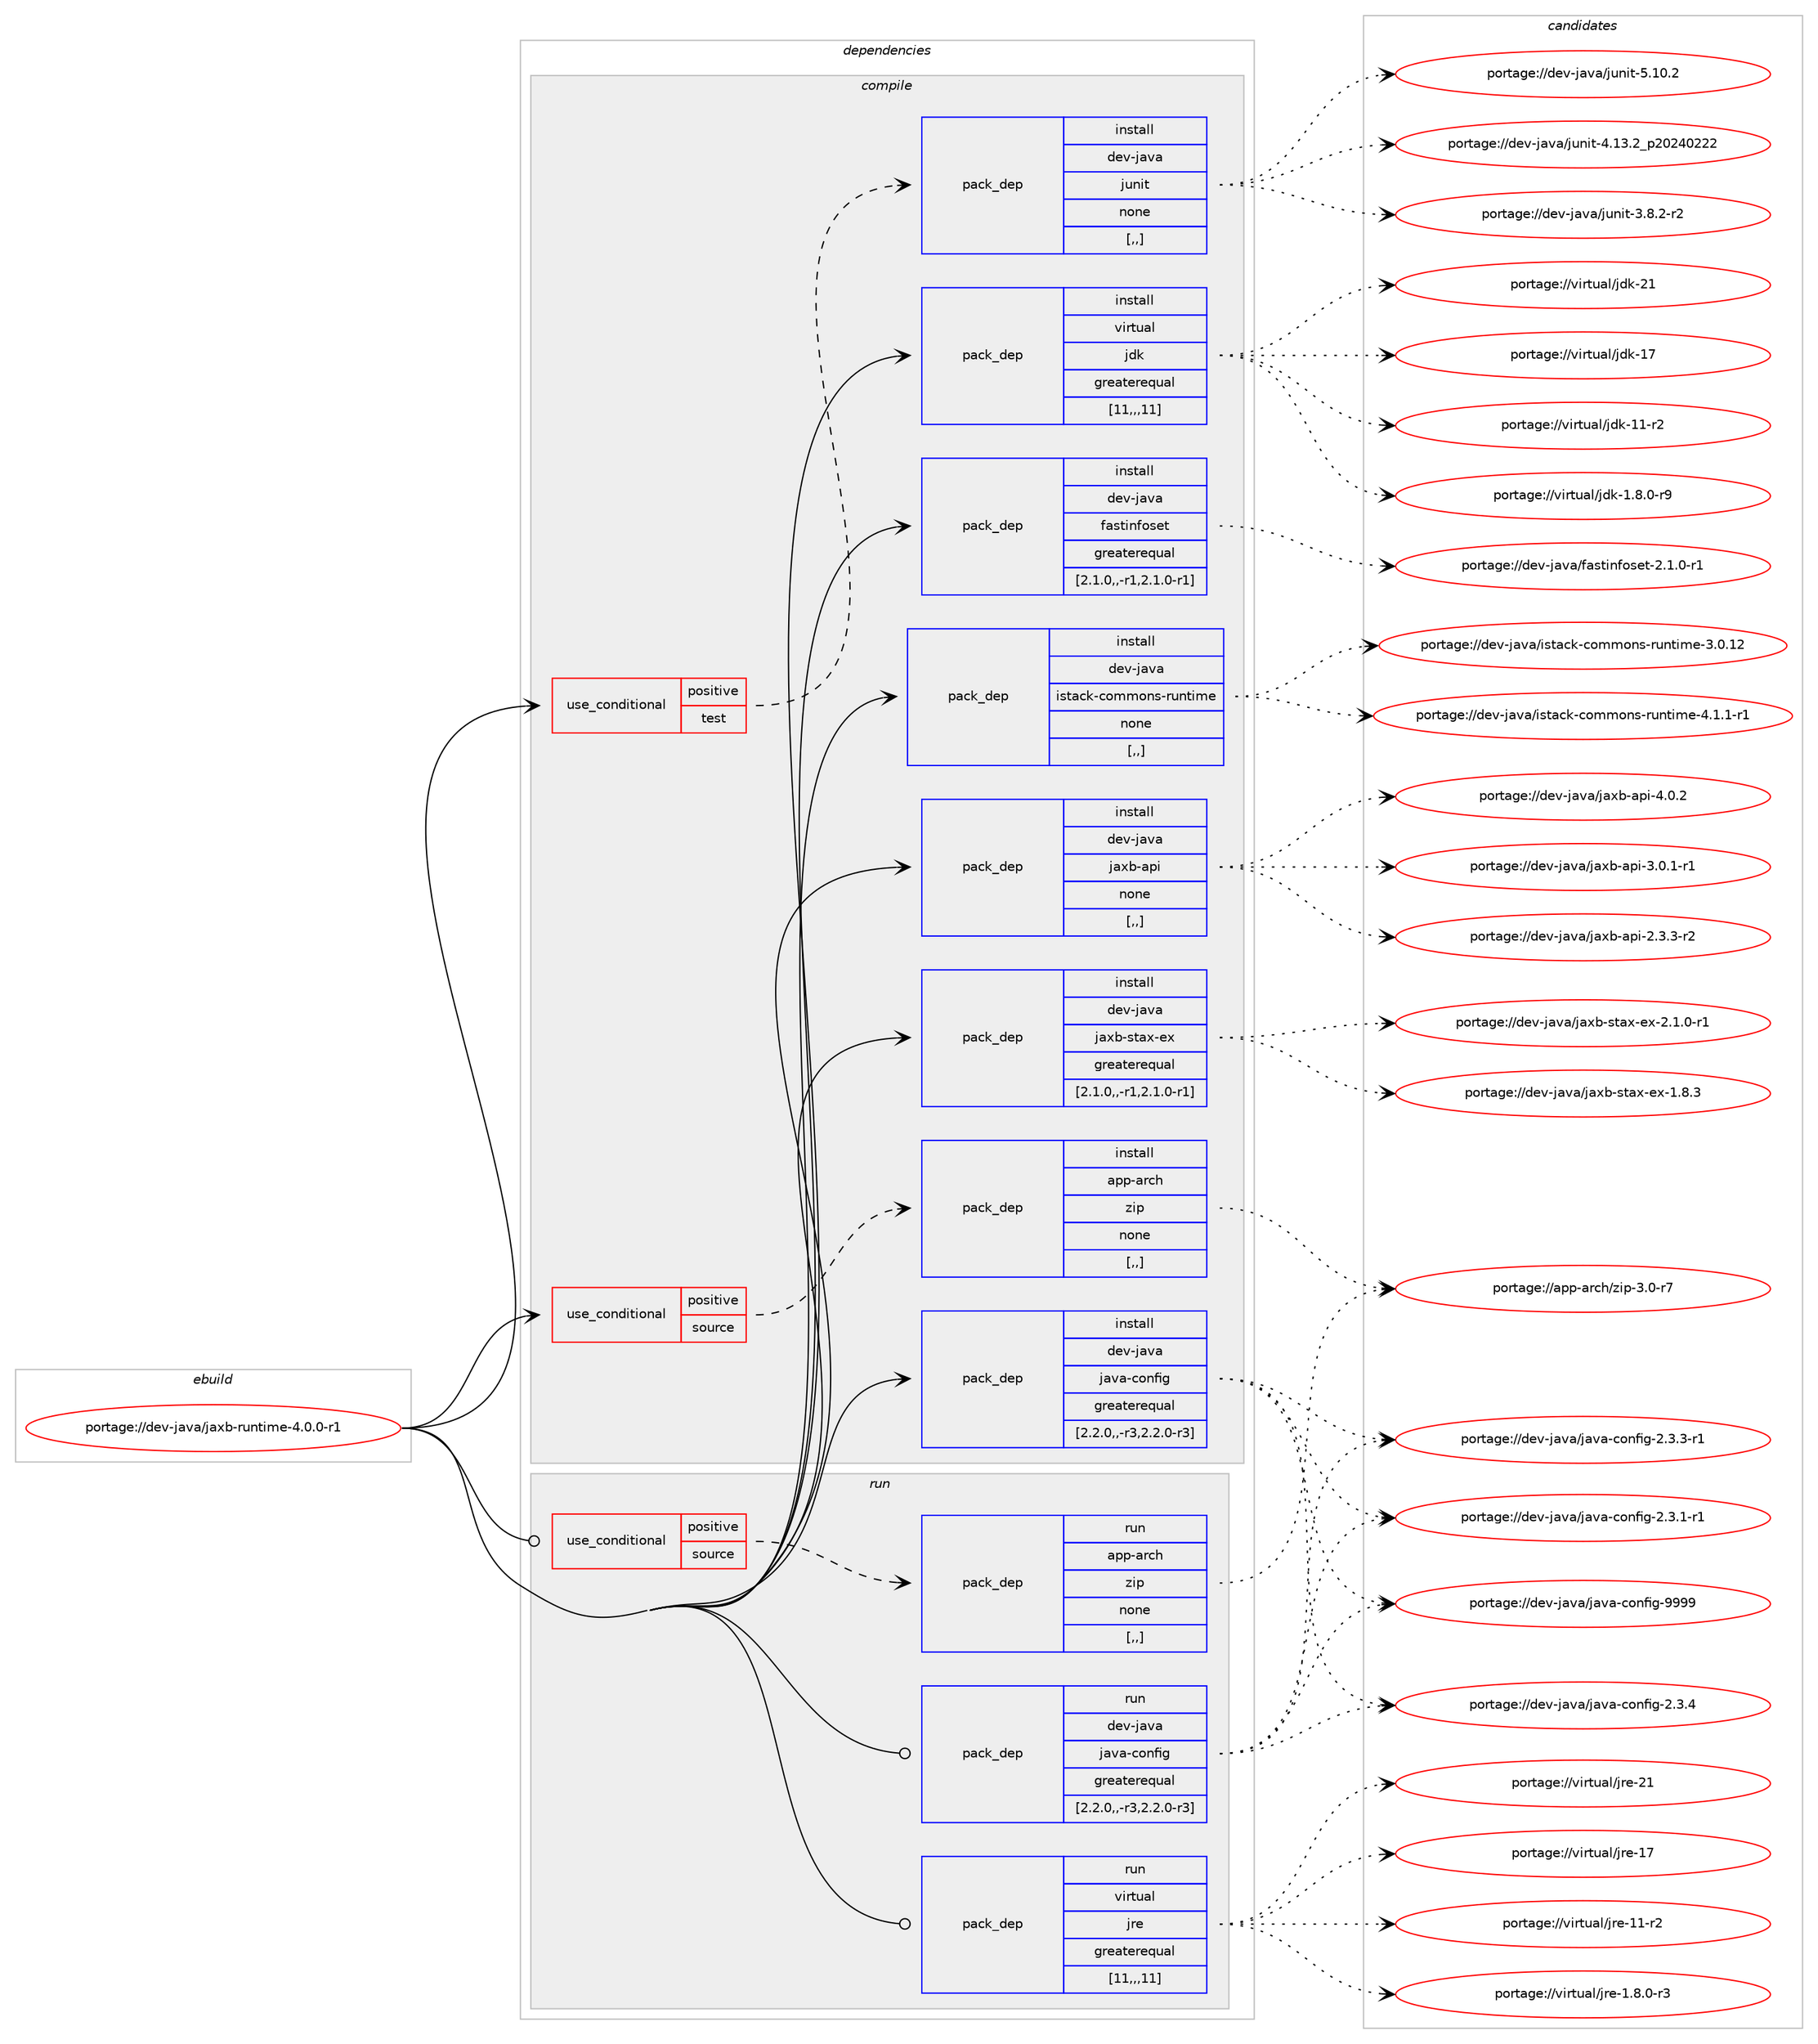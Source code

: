 digraph prolog {

# *************
# Graph options
# *************

newrank=true;
concentrate=true;
compound=true;
graph [rankdir=LR,fontname=Helvetica,fontsize=10,ranksep=1.5];#, ranksep=2.5, nodesep=0.2];
edge  [arrowhead=vee];
node  [fontname=Helvetica,fontsize=10];

# **********
# The ebuild
# **********

subgraph cluster_leftcol {
color=gray;
label=<<i>ebuild</i>>;
id [label="portage://dev-java/jaxb-runtime-4.0.0-r1", color=red, width=4, href="../dev-java/jaxb-runtime-4.0.0-r1.svg"];
}

# ****************
# The dependencies
# ****************

subgraph cluster_midcol {
color=gray;
label=<<i>dependencies</i>>;
subgraph cluster_compile {
fillcolor="#eeeeee";
style=filled;
label=<<i>compile</i>>;
subgraph cond22012 {
dependency94702 [label=<<TABLE BORDER="0" CELLBORDER="1" CELLSPACING="0" CELLPADDING="4"><TR><TD ROWSPAN="3" CELLPADDING="10">use_conditional</TD></TR><TR><TD>positive</TD></TR><TR><TD>source</TD></TR></TABLE>>, shape=none, color=red];
subgraph pack71633 {
dependency94703 [label=<<TABLE BORDER="0" CELLBORDER="1" CELLSPACING="0" CELLPADDING="4" WIDTH="220"><TR><TD ROWSPAN="6" CELLPADDING="30">pack_dep</TD></TR><TR><TD WIDTH="110">install</TD></TR><TR><TD>app-arch</TD></TR><TR><TD>zip</TD></TR><TR><TD>none</TD></TR><TR><TD>[,,]</TD></TR></TABLE>>, shape=none, color=blue];
}
dependency94702:e -> dependency94703:w [weight=20,style="dashed",arrowhead="vee"];
}
id:e -> dependency94702:w [weight=20,style="solid",arrowhead="vee"];
subgraph cond22013 {
dependency94704 [label=<<TABLE BORDER="0" CELLBORDER="1" CELLSPACING="0" CELLPADDING="4"><TR><TD ROWSPAN="3" CELLPADDING="10">use_conditional</TD></TR><TR><TD>positive</TD></TR><TR><TD>test</TD></TR></TABLE>>, shape=none, color=red];
subgraph pack71634 {
dependency94705 [label=<<TABLE BORDER="0" CELLBORDER="1" CELLSPACING="0" CELLPADDING="4" WIDTH="220"><TR><TD ROWSPAN="6" CELLPADDING="30">pack_dep</TD></TR><TR><TD WIDTH="110">install</TD></TR><TR><TD>dev-java</TD></TR><TR><TD>junit</TD></TR><TR><TD>none</TD></TR><TR><TD>[,,]</TD></TR></TABLE>>, shape=none, color=blue];
}
dependency94704:e -> dependency94705:w [weight=20,style="dashed",arrowhead="vee"];
}
id:e -> dependency94704:w [weight=20,style="solid",arrowhead="vee"];
subgraph pack71635 {
dependency94706 [label=<<TABLE BORDER="0" CELLBORDER="1" CELLSPACING="0" CELLPADDING="4" WIDTH="220"><TR><TD ROWSPAN="6" CELLPADDING="30">pack_dep</TD></TR><TR><TD WIDTH="110">install</TD></TR><TR><TD>dev-java</TD></TR><TR><TD>fastinfoset</TD></TR><TR><TD>greaterequal</TD></TR><TR><TD>[2.1.0,,-r1,2.1.0-r1]</TD></TR></TABLE>>, shape=none, color=blue];
}
id:e -> dependency94706:w [weight=20,style="solid",arrowhead="vee"];
subgraph pack71636 {
dependency94707 [label=<<TABLE BORDER="0" CELLBORDER="1" CELLSPACING="0" CELLPADDING="4" WIDTH="220"><TR><TD ROWSPAN="6" CELLPADDING="30">pack_dep</TD></TR><TR><TD WIDTH="110">install</TD></TR><TR><TD>dev-java</TD></TR><TR><TD>istack-commons-runtime</TD></TR><TR><TD>none</TD></TR><TR><TD>[,,]</TD></TR></TABLE>>, shape=none, color=blue];
}
id:e -> dependency94707:w [weight=20,style="solid",arrowhead="vee"];
subgraph pack71637 {
dependency94708 [label=<<TABLE BORDER="0" CELLBORDER="1" CELLSPACING="0" CELLPADDING="4" WIDTH="220"><TR><TD ROWSPAN="6" CELLPADDING="30">pack_dep</TD></TR><TR><TD WIDTH="110">install</TD></TR><TR><TD>dev-java</TD></TR><TR><TD>java-config</TD></TR><TR><TD>greaterequal</TD></TR><TR><TD>[2.2.0,,-r3,2.2.0-r3]</TD></TR></TABLE>>, shape=none, color=blue];
}
id:e -> dependency94708:w [weight=20,style="solid",arrowhead="vee"];
subgraph pack71638 {
dependency94709 [label=<<TABLE BORDER="0" CELLBORDER="1" CELLSPACING="0" CELLPADDING="4" WIDTH="220"><TR><TD ROWSPAN="6" CELLPADDING="30">pack_dep</TD></TR><TR><TD WIDTH="110">install</TD></TR><TR><TD>dev-java</TD></TR><TR><TD>jaxb-api</TD></TR><TR><TD>none</TD></TR><TR><TD>[,,]</TD></TR></TABLE>>, shape=none, color=blue];
}
id:e -> dependency94709:w [weight=20,style="solid",arrowhead="vee"];
subgraph pack71639 {
dependency94710 [label=<<TABLE BORDER="0" CELLBORDER="1" CELLSPACING="0" CELLPADDING="4" WIDTH="220"><TR><TD ROWSPAN="6" CELLPADDING="30">pack_dep</TD></TR><TR><TD WIDTH="110">install</TD></TR><TR><TD>dev-java</TD></TR><TR><TD>jaxb-stax-ex</TD></TR><TR><TD>greaterequal</TD></TR><TR><TD>[2.1.0,,-r1,2.1.0-r1]</TD></TR></TABLE>>, shape=none, color=blue];
}
id:e -> dependency94710:w [weight=20,style="solid",arrowhead="vee"];
subgraph pack71640 {
dependency94711 [label=<<TABLE BORDER="0" CELLBORDER="1" CELLSPACING="0" CELLPADDING="4" WIDTH="220"><TR><TD ROWSPAN="6" CELLPADDING="30">pack_dep</TD></TR><TR><TD WIDTH="110">install</TD></TR><TR><TD>virtual</TD></TR><TR><TD>jdk</TD></TR><TR><TD>greaterequal</TD></TR><TR><TD>[11,,,11]</TD></TR></TABLE>>, shape=none, color=blue];
}
id:e -> dependency94711:w [weight=20,style="solid",arrowhead="vee"];
}
subgraph cluster_compileandrun {
fillcolor="#eeeeee";
style=filled;
label=<<i>compile and run</i>>;
}
subgraph cluster_run {
fillcolor="#eeeeee";
style=filled;
label=<<i>run</i>>;
subgraph cond22014 {
dependency94712 [label=<<TABLE BORDER="0" CELLBORDER="1" CELLSPACING="0" CELLPADDING="4"><TR><TD ROWSPAN="3" CELLPADDING="10">use_conditional</TD></TR><TR><TD>positive</TD></TR><TR><TD>source</TD></TR></TABLE>>, shape=none, color=red];
subgraph pack71641 {
dependency94713 [label=<<TABLE BORDER="0" CELLBORDER="1" CELLSPACING="0" CELLPADDING="4" WIDTH="220"><TR><TD ROWSPAN="6" CELLPADDING="30">pack_dep</TD></TR><TR><TD WIDTH="110">run</TD></TR><TR><TD>app-arch</TD></TR><TR><TD>zip</TD></TR><TR><TD>none</TD></TR><TR><TD>[,,]</TD></TR></TABLE>>, shape=none, color=blue];
}
dependency94712:e -> dependency94713:w [weight=20,style="dashed",arrowhead="vee"];
}
id:e -> dependency94712:w [weight=20,style="solid",arrowhead="odot"];
subgraph pack71642 {
dependency94714 [label=<<TABLE BORDER="0" CELLBORDER="1" CELLSPACING="0" CELLPADDING="4" WIDTH="220"><TR><TD ROWSPAN="6" CELLPADDING="30">pack_dep</TD></TR><TR><TD WIDTH="110">run</TD></TR><TR><TD>dev-java</TD></TR><TR><TD>java-config</TD></TR><TR><TD>greaterequal</TD></TR><TR><TD>[2.2.0,,-r3,2.2.0-r3]</TD></TR></TABLE>>, shape=none, color=blue];
}
id:e -> dependency94714:w [weight=20,style="solid",arrowhead="odot"];
subgraph pack71643 {
dependency94715 [label=<<TABLE BORDER="0" CELLBORDER="1" CELLSPACING="0" CELLPADDING="4" WIDTH="220"><TR><TD ROWSPAN="6" CELLPADDING="30">pack_dep</TD></TR><TR><TD WIDTH="110">run</TD></TR><TR><TD>virtual</TD></TR><TR><TD>jre</TD></TR><TR><TD>greaterequal</TD></TR><TR><TD>[11,,,11]</TD></TR></TABLE>>, shape=none, color=blue];
}
id:e -> dependency94715:w [weight=20,style="solid",arrowhead="odot"];
}
}

# **************
# The candidates
# **************

subgraph cluster_choices {
rank=same;
color=gray;
label=<<i>candidates</i>>;

subgraph choice71633 {
color=black;
nodesep=1;
choice9711211245971149910447122105112455146484511455 [label="portage://app-arch/zip-3.0-r7", color=red, width=4,href="../app-arch/zip-3.0-r7.svg"];
dependency94703:e -> choice9711211245971149910447122105112455146484511455:w [style=dotted,weight="100"];
}
subgraph choice71634 {
color=black;
nodesep=1;
choice1001011184510697118974710611711010511645534649484650 [label="portage://dev-java/junit-5.10.2", color=red, width=4,href="../dev-java/junit-5.10.2.svg"];
choice1001011184510697118974710611711010511645524649514650951125048505248505050 [label="portage://dev-java/junit-4.13.2_p20240222", color=red, width=4,href="../dev-java/junit-4.13.2_p20240222.svg"];
choice100101118451069711897471061171101051164551465646504511450 [label="portage://dev-java/junit-3.8.2-r2", color=red, width=4,href="../dev-java/junit-3.8.2-r2.svg"];
dependency94705:e -> choice1001011184510697118974710611711010511645534649484650:w [style=dotted,weight="100"];
dependency94705:e -> choice1001011184510697118974710611711010511645524649514650951125048505248505050:w [style=dotted,weight="100"];
dependency94705:e -> choice100101118451069711897471061171101051164551465646504511450:w [style=dotted,weight="100"];
}
subgraph choice71635 {
color=black;
nodesep=1;
choice10010111845106971189747102971151161051101021111151011164550464946484511449 [label="portage://dev-java/fastinfoset-2.1.0-r1", color=red, width=4,href="../dev-java/fastinfoset-2.1.0-r1.svg"];
dependency94706:e -> choice10010111845106971189747102971151161051101021111151011164550464946484511449:w [style=dotted,weight="100"];
}
subgraph choice71636 {
color=black;
nodesep=1;
choice1001011184510697118974710511511697991074599111109109111110115451141171101161051091014552464946494511449 [label="portage://dev-java/istack-commons-runtime-4.1.1-r1", color=red, width=4,href="../dev-java/istack-commons-runtime-4.1.1-r1.svg"];
choice10010111845106971189747105115116979910745991111091091111101154511411711011610510910145514648464950 [label="portage://dev-java/istack-commons-runtime-3.0.12", color=red, width=4,href="../dev-java/istack-commons-runtime-3.0.12.svg"];
dependency94707:e -> choice1001011184510697118974710511511697991074599111109109111110115451141171101161051091014552464946494511449:w [style=dotted,weight="100"];
dependency94707:e -> choice10010111845106971189747105115116979910745991111091091111101154511411711011610510910145514648464950:w [style=dotted,weight="100"];
}
subgraph choice71637 {
color=black;
nodesep=1;
choice10010111845106971189747106971189745991111101021051034557575757 [label="portage://dev-java/java-config-9999", color=red, width=4,href="../dev-java/java-config-9999.svg"];
choice1001011184510697118974710697118974599111110102105103455046514652 [label="portage://dev-java/java-config-2.3.4", color=red, width=4,href="../dev-java/java-config-2.3.4.svg"];
choice10010111845106971189747106971189745991111101021051034550465146514511449 [label="portage://dev-java/java-config-2.3.3-r1", color=red, width=4,href="../dev-java/java-config-2.3.3-r1.svg"];
choice10010111845106971189747106971189745991111101021051034550465146494511449 [label="portage://dev-java/java-config-2.3.1-r1", color=red, width=4,href="../dev-java/java-config-2.3.1-r1.svg"];
dependency94708:e -> choice10010111845106971189747106971189745991111101021051034557575757:w [style=dotted,weight="100"];
dependency94708:e -> choice1001011184510697118974710697118974599111110102105103455046514652:w [style=dotted,weight="100"];
dependency94708:e -> choice10010111845106971189747106971189745991111101021051034550465146514511449:w [style=dotted,weight="100"];
dependency94708:e -> choice10010111845106971189747106971189745991111101021051034550465146494511449:w [style=dotted,weight="100"];
}
subgraph choice71638 {
color=black;
nodesep=1;
choice1001011184510697118974710697120984597112105455246484650 [label="portage://dev-java/jaxb-api-4.0.2", color=red, width=4,href="../dev-java/jaxb-api-4.0.2.svg"];
choice10010111845106971189747106971209845971121054551464846494511449 [label="portage://dev-java/jaxb-api-3.0.1-r1", color=red, width=4,href="../dev-java/jaxb-api-3.0.1-r1.svg"];
choice10010111845106971189747106971209845971121054550465146514511450 [label="portage://dev-java/jaxb-api-2.3.3-r2", color=red, width=4,href="../dev-java/jaxb-api-2.3.3-r2.svg"];
dependency94709:e -> choice1001011184510697118974710697120984597112105455246484650:w [style=dotted,weight="100"];
dependency94709:e -> choice10010111845106971189747106971209845971121054551464846494511449:w [style=dotted,weight="100"];
dependency94709:e -> choice10010111845106971189747106971209845971121054550465146514511450:w [style=dotted,weight="100"];
}
subgraph choice71639 {
color=black;
nodesep=1;
choice1001011184510697118974710697120984511511697120451011204550464946484511449 [label="portage://dev-java/jaxb-stax-ex-2.1.0-r1", color=red, width=4,href="../dev-java/jaxb-stax-ex-2.1.0-r1.svg"];
choice100101118451069711897471069712098451151169712045101120454946564651 [label="portage://dev-java/jaxb-stax-ex-1.8.3", color=red, width=4,href="../dev-java/jaxb-stax-ex-1.8.3.svg"];
dependency94710:e -> choice1001011184510697118974710697120984511511697120451011204550464946484511449:w [style=dotted,weight="100"];
dependency94710:e -> choice100101118451069711897471069712098451151169712045101120454946564651:w [style=dotted,weight="100"];
}
subgraph choice71640 {
color=black;
nodesep=1;
choice1181051141161179710847106100107455049 [label="portage://virtual/jdk-21", color=red, width=4,href="../virtual/jdk-21.svg"];
choice1181051141161179710847106100107454955 [label="portage://virtual/jdk-17", color=red, width=4,href="../virtual/jdk-17.svg"];
choice11810511411611797108471061001074549494511450 [label="portage://virtual/jdk-11-r2", color=red, width=4,href="../virtual/jdk-11-r2.svg"];
choice11810511411611797108471061001074549465646484511457 [label="portage://virtual/jdk-1.8.0-r9", color=red, width=4,href="../virtual/jdk-1.8.0-r9.svg"];
dependency94711:e -> choice1181051141161179710847106100107455049:w [style=dotted,weight="100"];
dependency94711:e -> choice1181051141161179710847106100107454955:w [style=dotted,weight="100"];
dependency94711:e -> choice11810511411611797108471061001074549494511450:w [style=dotted,weight="100"];
dependency94711:e -> choice11810511411611797108471061001074549465646484511457:w [style=dotted,weight="100"];
}
subgraph choice71641 {
color=black;
nodesep=1;
choice9711211245971149910447122105112455146484511455 [label="portage://app-arch/zip-3.0-r7", color=red, width=4,href="../app-arch/zip-3.0-r7.svg"];
dependency94713:e -> choice9711211245971149910447122105112455146484511455:w [style=dotted,weight="100"];
}
subgraph choice71642 {
color=black;
nodesep=1;
choice10010111845106971189747106971189745991111101021051034557575757 [label="portage://dev-java/java-config-9999", color=red, width=4,href="../dev-java/java-config-9999.svg"];
choice1001011184510697118974710697118974599111110102105103455046514652 [label="portage://dev-java/java-config-2.3.4", color=red, width=4,href="../dev-java/java-config-2.3.4.svg"];
choice10010111845106971189747106971189745991111101021051034550465146514511449 [label="portage://dev-java/java-config-2.3.3-r1", color=red, width=4,href="../dev-java/java-config-2.3.3-r1.svg"];
choice10010111845106971189747106971189745991111101021051034550465146494511449 [label="portage://dev-java/java-config-2.3.1-r1", color=red, width=4,href="../dev-java/java-config-2.3.1-r1.svg"];
dependency94714:e -> choice10010111845106971189747106971189745991111101021051034557575757:w [style=dotted,weight="100"];
dependency94714:e -> choice1001011184510697118974710697118974599111110102105103455046514652:w [style=dotted,weight="100"];
dependency94714:e -> choice10010111845106971189747106971189745991111101021051034550465146514511449:w [style=dotted,weight="100"];
dependency94714:e -> choice10010111845106971189747106971189745991111101021051034550465146494511449:w [style=dotted,weight="100"];
}
subgraph choice71643 {
color=black;
nodesep=1;
choice1181051141161179710847106114101455049 [label="portage://virtual/jre-21", color=red, width=4,href="../virtual/jre-21.svg"];
choice1181051141161179710847106114101454955 [label="portage://virtual/jre-17", color=red, width=4,href="../virtual/jre-17.svg"];
choice11810511411611797108471061141014549494511450 [label="portage://virtual/jre-11-r2", color=red, width=4,href="../virtual/jre-11-r2.svg"];
choice11810511411611797108471061141014549465646484511451 [label="portage://virtual/jre-1.8.0-r3", color=red, width=4,href="../virtual/jre-1.8.0-r3.svg"];
dependency94715:e -> choice1181051141161179710847106114101455049:w [style=dotted,weight="100"];
dependency94715:e -> choice1181051141161179710847106114101454955:w [style=dotted,weight="100"];
dependency94715:e -> choice11810511411611797108471061141014549494511450:w [style=dotted,weight="100"];
dependency94715:e -> choice11810511411611797108471061141014549465646484511451:w [style=dotted,weight="100"];
}
}

}
